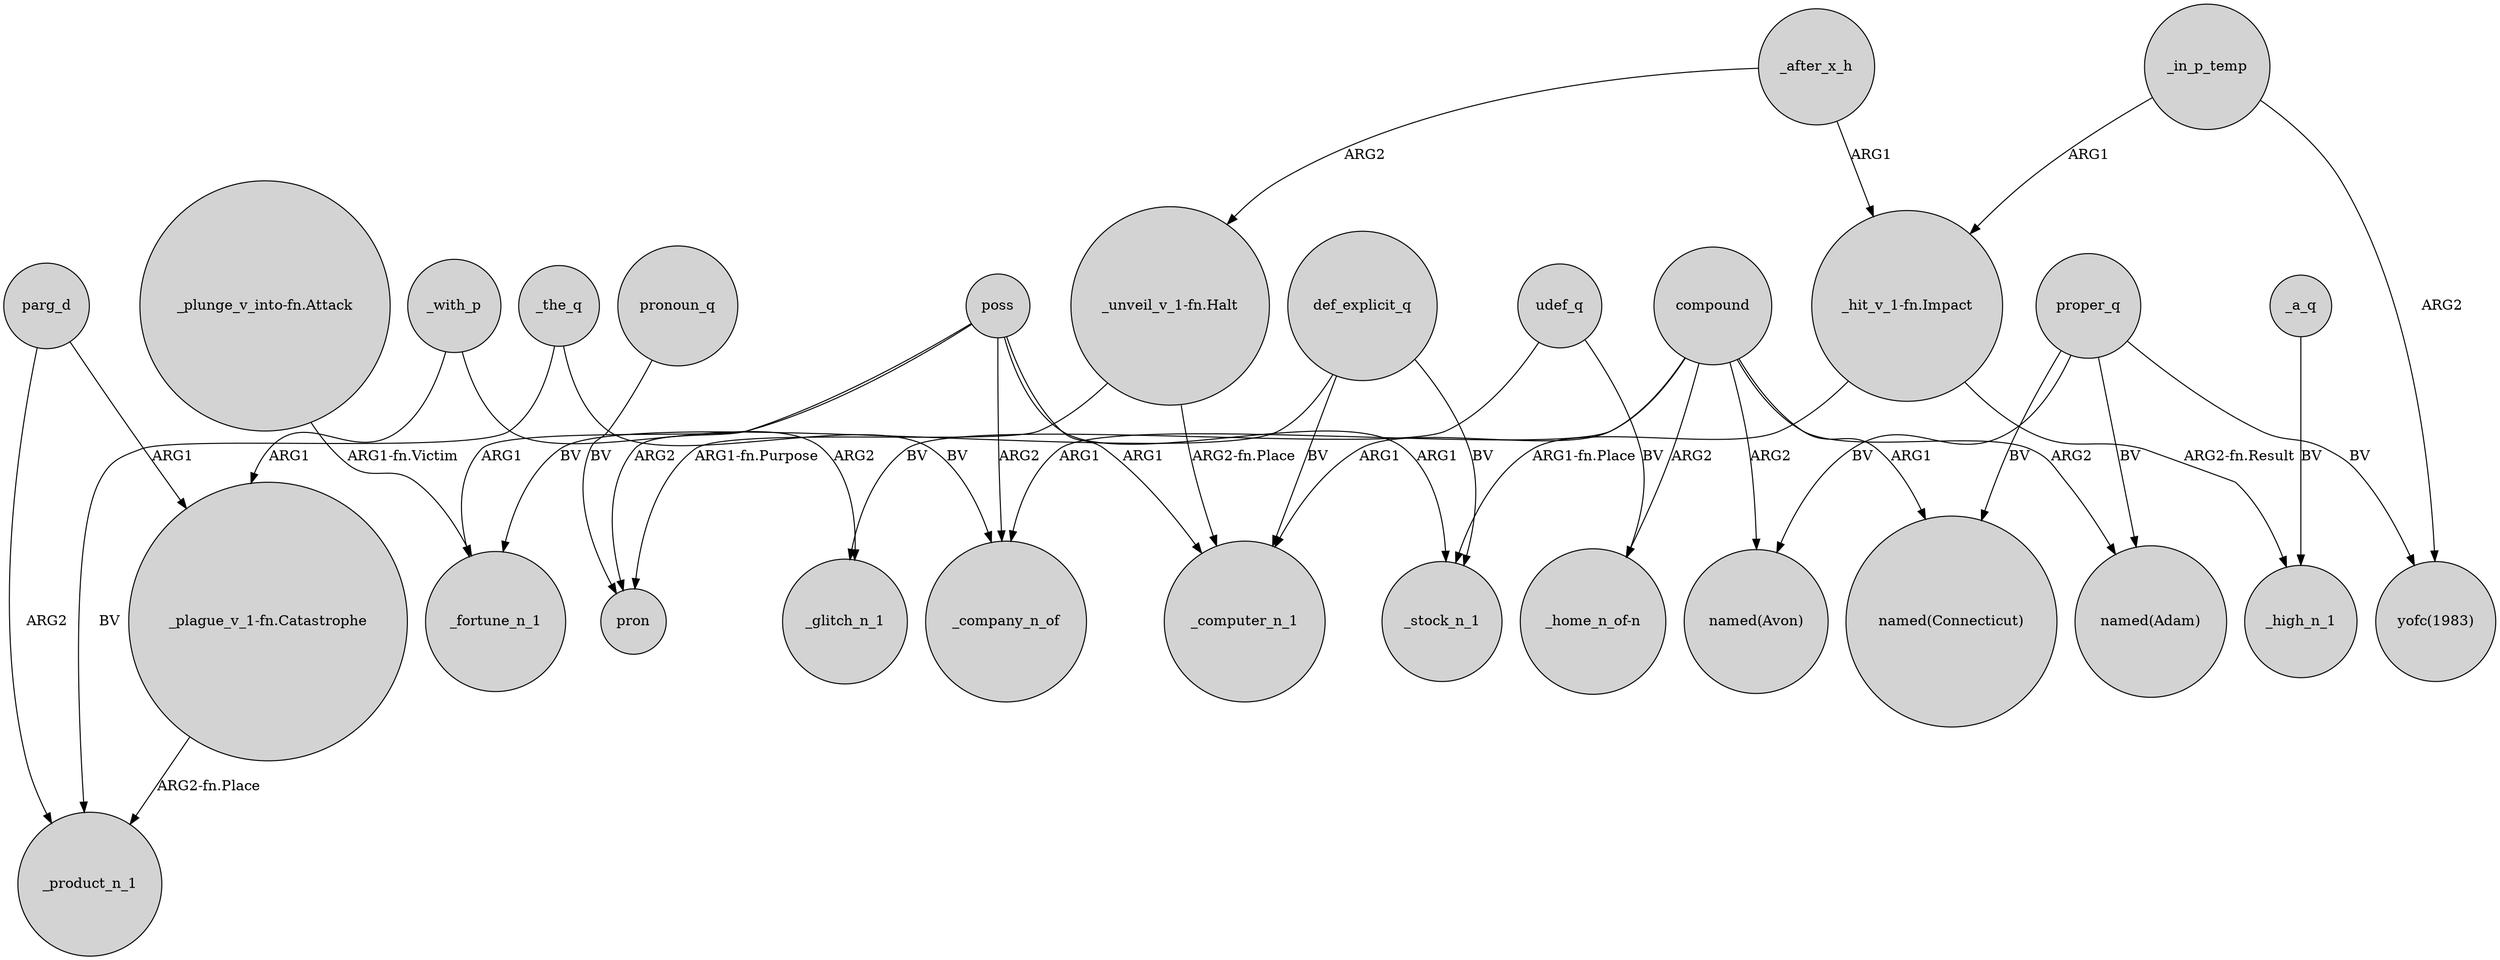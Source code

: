digraph {
	node [shape=circle style=filled]
	parg_d -> _product_n_1 [label=ARG2]
	compound -> _computer_n_1 [label=ARG1]
	def_explicit_q -> _computer_n_1 [label=BV]
	proper_q -> "named(Avon)" [label=BV]
	compound -> "named(Adam)" [label=ARG2]
	_after_x_h -> "_unveil_v_1-fn.Halt" [label=ARG2]
	def_explicit_q -> _stock_n_1 [label=BV]
	compound -> _company_n_of [label=ARG1]
	_the_q -> _product_n_1 [label=BV]
	"_unveil_v_1-fn.Halt" -> _computer_n_1 [label="ARG2-fn.Place"]
	_in_p_temp -> "yofc(1983)" [label=ARG2]
	pronoun_q -> pron [label=BV]
	def_explicit_q -> _fortune_n_1 [label=BV]
	poss -> pron [label=ARG2]
	_a_q -> _high_n_1 [label=BV]
	proper_q -> "named(Adam)" [label=BV]
	poss -> _company_n_of [label=ARG2]
	compound -> "_home_n_of-n" [label=ARG2]
	"_unveil_v_1-fn.Halt" -> pron [label="ARG1-fn.Purpose"]
	udef_q -> "_home_n_of-n" [label=BV]
	_after_x_h -> "_hit_v_1-fn.Impact" [label=ARG1]
	"_hit_v_1-fn.Impact" -> _stock_n_1 [label="ARG1-fn.Place"]
	poss -> _stock_n_1 [label=ARG1]
	"_plunge_v_into-fn.Attack" -> _fortune_n_1 [label="ARG1-fn.Victim"]
	_in_p_temp -> "_hit_v_1-fn.Impact" [label=ARG1]
	_with_p -> _glitch_n_1 [label=ARG2]
	proper_q -> "named(Connecticut)" [label=BV]
	compound -> "named(Connecticut)" [label=ARG1]
	parg_d -> "_plague_v_1-fn.Catastrophe" [label=ARG1]
	poss -> _fortune_n_1 [label=ARG1]
	udef_q -> _glitch_n_1 [label=BV]
	compound -> "named(Avon)" [label=ARG2]
	poss -> _computer_n_1 [label=ARG1]
	"_hit_v_1-fn.Impact" -> _high_n_1 [label="ARG2-fn.Result"]
	proper_q -> "yofc(1983)" [label=BV]
	"_plague_v_1-fn.Catastrophe" -> _product_n_1 [label="ARG2-fn.Place"]
	_the_q -> _company_n_of [label=BV]
	_with_p -> "_plague_v_1-fn.Catastrophe" [label=ARG1]
}
